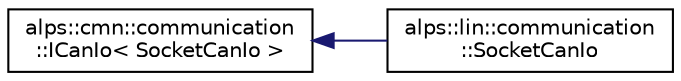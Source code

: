 digraph "クラス階層図"
{
 // LATEX_PDF_SIZE
  edge [fontname="Helvetica",fontsize="10",labelfontname="Helvetica",labelfontsize="10"];
  node [fontname="Helvetica",fontsize="10",shape=record];
  rankdir="LR";
  Node0 [label="alps::cmn::communication\l::ICanIo\< SocketCanIo \>",height=0.2,width=0.4,color="black", fillcolor="white", style="filled",URL="$classalps_1_1cmn_1_1communication_1_1_i_can_io.html",tooltip=" "];
  Node0 -> Node1 [dir="back",color="midnightblue",fontsize="10",style="solid",fontname="Helvetica"];
  Node1 [label="alps::lin::communication\l::SocketCanIo",height=0.2,width=0.4,color="black", fillcolor="white", style="filled",URL="$classalps_1_1lin_1_1communication_1_1_socket_can_io.html",tooltip="SocketCANを用いてCAN通信を行うクラス．"];
}
